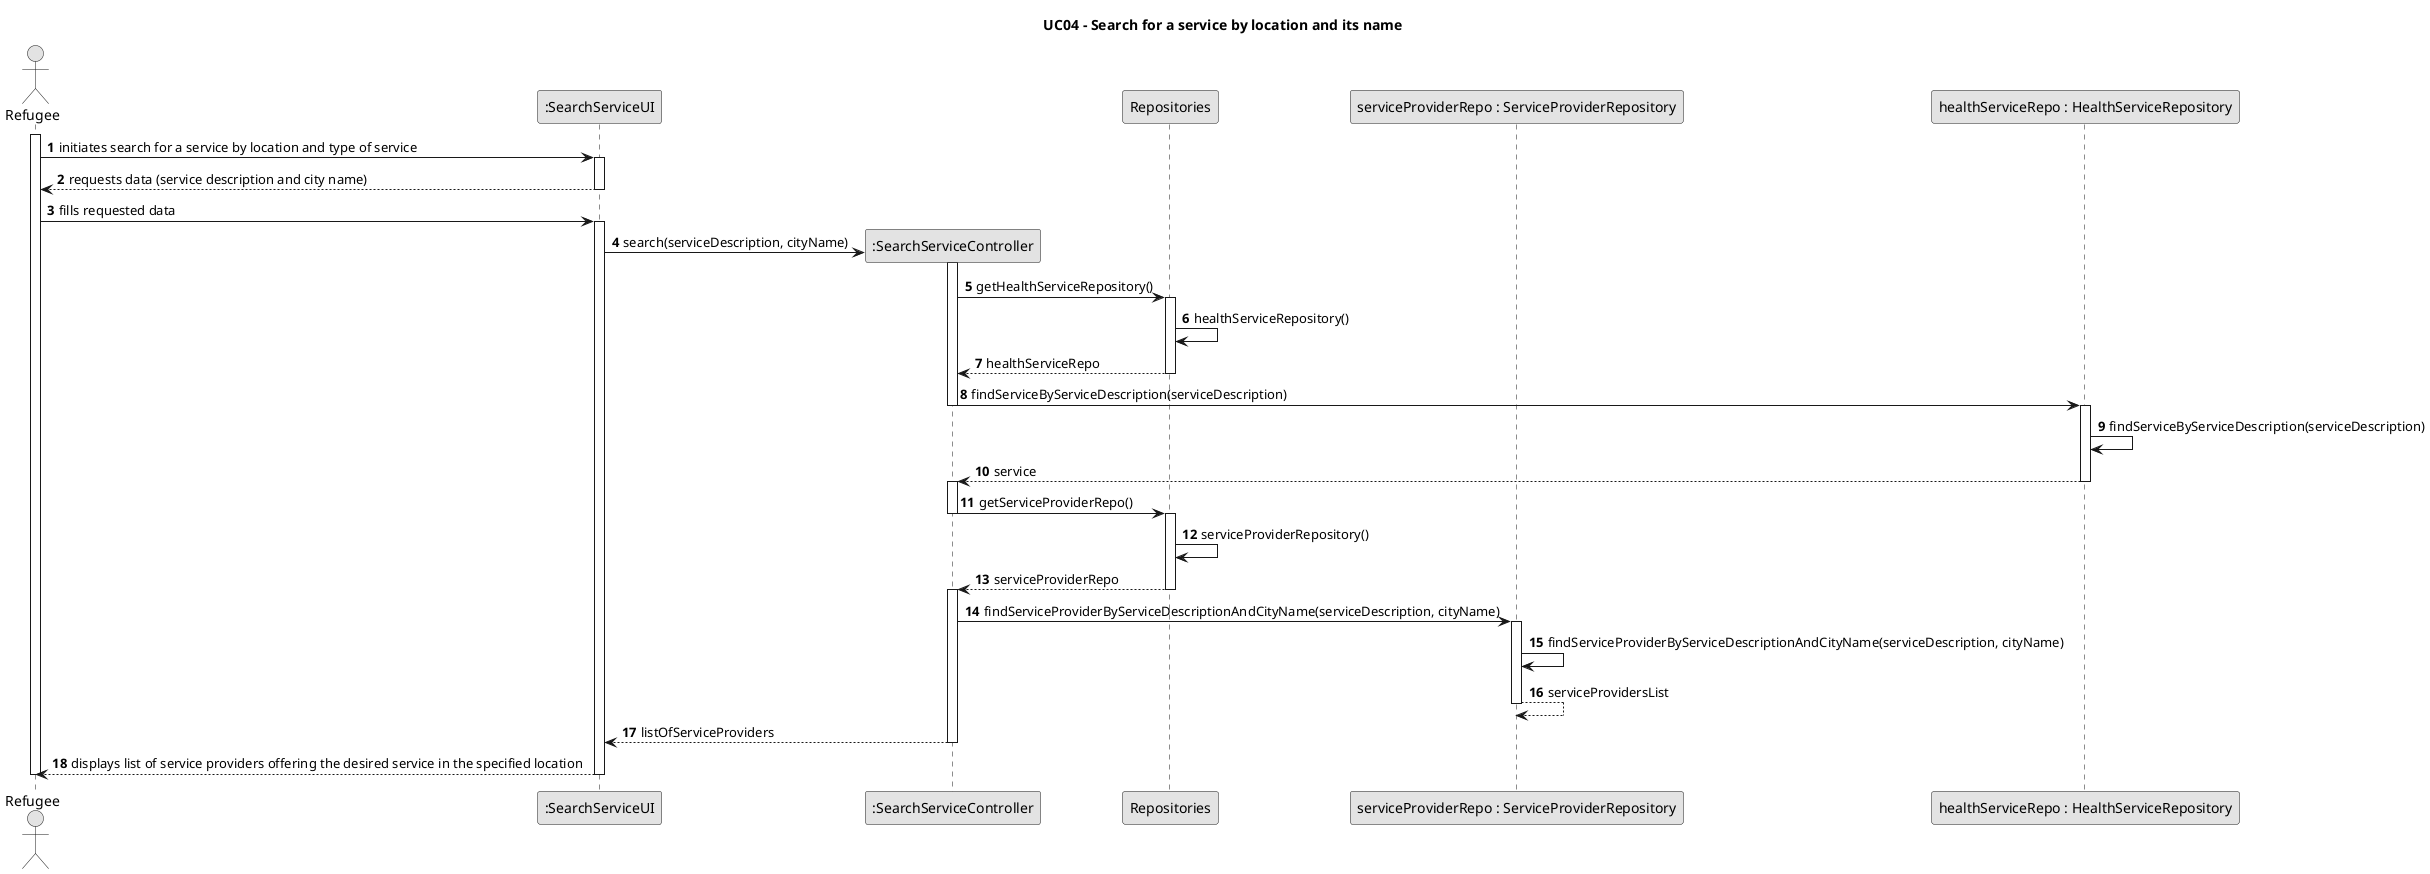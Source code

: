@startuml
skinparam monochrome true
skinparam packageStyle rectangle
skinparam shadowing false

title UC04 - Search for a service by location and its name

autonumber

actor Refugee
participant ":SearchServiceUI" as ui
participant ":SearchServiceController" as ctrl
participant Repositories
participant "serviceProviderRepo : ServiceProviderRepository" as serviceProviderRepo
participant "healthServiceRepo : HealthServiceRepository" as serviceRepo

activate Refugee
    Refugee -> ui : initiates search for a service by location and type of service
    activate ui
        ui --> Refugee : requests data (service description and city name)
    deactivate ui
    Refugee -> ui : fills requested data
    activate ui
        ui -> ctrl** : search(serviceDescription, cityName)
        activate ctrl
            ctrl -> Repositories : getHealthServiceRepository()
            activate Repositories
                Repositories -> Repositories : healthServiceRepository()
                Repositories --> ctrl : healthServiceRepo
            deactivate Repositories
            ctrl -> serviceRepo : findServiceByServiceDescription(serviceDescription)
        deactivate ctrl
        activate serviceRepo
            serviceRepo -> serviceRepo : findServiceByServiceDescription(serviceDescription)
            serviceRepo --> ctrl : service
        deactivate serviceRepo
        activate ctrl
            ctrl -> Repositories : getServiceProviderRepo()
        deactivate ctrl
        activate Repositories
                Repositories -> Repositories : serviceProviderRepository()
                Repositories --> ctrl : serviceProviderRepo
        deactivate Repositories
        activate ctrl
            ctrl -> serviceProviderRepo : findServiceProviderByServiceDescriptionAndCityName(serviceDescription, cityName)
            activate serviceProviderRepo
                serviceProviderRepo -> serviceProviderRepo : findServiceProviderByServiceDescriptionAndCityName(serviceDescription, cityName)
                serviceProviderRepo --> serviceProviderRepo : serviceProvidersList
            deactivate serviceProviderRepo
            ctrl --> ui : listOfServiceProviders
        deactivate ctrl
        ui --> Refugee : displays list of service providers offering the desired service in the specified location
    deactivate ui
deactivate Refugee

@enduml